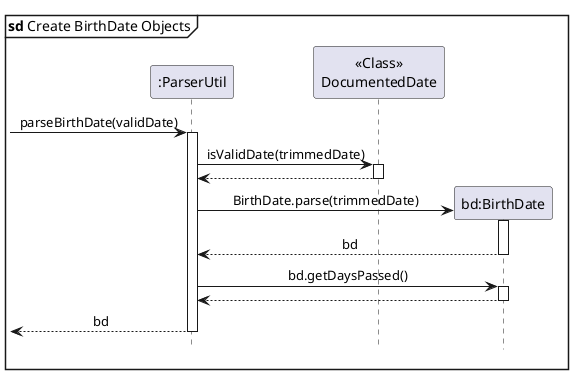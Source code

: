 @startuml
'https://plantuml.com/sequence-diagram

mainframe **sd** Create BirthDate Objects
hide footbox

skinparam Sequence {
    MessageAlign center
    BoxFontSize 15
    BoxPadding 0
    BoxFontColor #FFFFFF
    FontName Arial
}
Participant ":ParserUtil" as util
Participant "<<Class>>\nDocumentedDate" as dd
Participant "bd:BirthDate" as bd


->util: parseBirthDate(validDate)
activate util

util -> dd: isValidDate(trimmedDate)
activate dd
dd --> util
deactivate dd

Create bd
util -> bd: BirthDate.parse(trimmedDate)
activate bd

bd --> util: bd
deactivate bd

util -> bd: bd.getDaysPassed()
activate bd
bd --> util
deactivate bd

<--util: bd
deactivate util

@enduml
